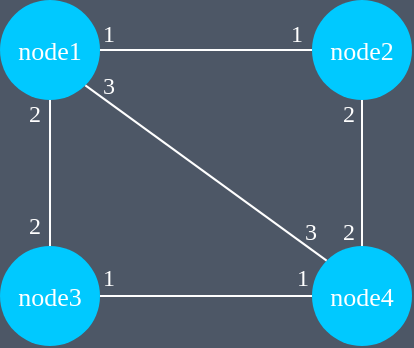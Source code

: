 <mxfile version="21.1.1" type="github" pages="3">
  <diagram name="[16] node filter 1" id="pvWRUb3LcCW5VKSxuSDr">
    <mxGraphModel dx="2074" dy="1131" grid="0" gridSize="1" guides="1" tooltips="1" connect="1" arrows="1" fold="1" page="1" pageScale="1" pageWidth="827" pageHeight="1169" background="#4d5766" math="0" shadow="0">
      <root>
        <mxCell id="0RnKNHwAsUr9od3VfgU4-0" />
        <mxCell id="0RnKNHwAsUr9od3VfgU4-1" parent="0RnKNHwAsUr9od3VfgU4-0" />
        <mxCell id="0RnKNHwAsUr9od3VfgU4-38" value="&lt;font color=&quot;#ffffff&quot; style=&quot;font-size: 13px;&quot;&gt;node1&lt;/font&gt;" style="ellipse;whiteSpace=wrap;html=1;aspect=fixed;rounded=1;gradientColor=none;fontFamily=Manrope;fontSize=13;fontColor=#BEC8D2;align=center;strokeColor=none;fillColor=#00C9FF;" parent="0RnKNHwAsUr9od3VfgU4-1" vertex="1">
          <mxGeometry x="243" y="397" width="50" height="50" as="geometry" />
        </mxCell>
        <mxCell id="6CZZYf4jvnfj5xoW1rf9-3" value="&lt;font color=&quot;#ffffff&quot; style=&quot;font-size: 13px;&quot;&gt;node2&lt;/font&gt;" style="ellipse;whiteSpace=wrap;html=1;aspect=fixed;rounded=1;gradientColor=none;fontFamily=Manrope;fontSize=13;fontColor=#BEC8D2;align=center;strokeColor=none;fillColor=#00C9FF;" parent="0RnKNHwAsUr9od3VfgU4-1" vertex="1">
          <mxGeometry x="399" y="397" width="50" height="50" as="geometry" />
        </mxCell>
        <mxCell id="6CZZYf4jvnfj5xoW1rf9-4" value="&lt;font color=&quot;#ffffff&quot; style=&quot;font-size: 13px;&quot;&gt;node3&lt;/font&gt;" style="ellipse;whiteSpace=wrap;html=1;aspect=fixed;rounded=1;gradientColor=none;fontFamily=Manrope;fontSize=13;fontColor=#BEC8D2;align=center;strokeColor=none;fillColor=#00C9FF;" parent="0RnKNHwAsUr9od3VfgU4-1" vertex="1">
          <mxGeometry x="243" y="520" width="50" height="50" as="geometry" />
        </mxCell>
        <mxCell id="6CZZYf4jvnfj5xoW1rf9-5" value="&lt;font color=&quot;#ffffff&quot; style=&quot;font-size: 13px;&quot;&gt;node4&lt;/font&gt;" style="ellipse;whiteSpace=wrap;html=1;aspect=fixed;rounded=1;gradientColor=none;fontFamily=Manrope;fontSize=13;fontColor=#BEC8D2;align=center;strokeColor=none;fillColor=#00C9FF;" parent="0RnKNHwAsUr9od3VfgU4-1" vertex="1">
          <mxGeometry x="399" y="520" width="50" height="50" as="geometry" />
        </mxCell>
        <mxCell id="6CZZYf4jvnfj5xoW1rf9-6" style="edgeStyle=none;rounded=0;orthogonalLoop=1;jettySize=auto;html=1;entryX=1;entryY=0.5;entryDx=0;entryDy=0;startArrow=none;startFill=0;endArrow=none;endFill=0;strokeColor=#FFFFFF;strokeWidth=1;fontFamily=Manrope;fontSize=10;fontColor=#BEC8D2;" parent="0RnKNHwAsUr9od3VfgU4-1" source="6CZZYf4jvnfj5xoW1rf9-3" target="0RnKNHwAsUr9od3VfgU4-38" edge="1">
          <mxGeometry relative="1" as="geometry">
            <mxPoint x="572" y="308" as="sourcePoint" />
            <mxPoint x="556" y="286" as="targetPoint" />
          </mxGeometry>
        </mxCell>
        <mxCell id="6CZZYf4jvnfj5xoW1rf9-7" style="edgeStyle=none;rounded=0;orthogonalLoop=1;jettySize=auto;html=1;entryX=1;entryY=1;entryDx=0;entryDy=0;startArrow=none;startFill=0;endArrow=none;endFill=0;strokeColor=#FFFFFF;strokeWidth=1;fontFamily=Manrope;fontSize=10;fontColor=#BEC8D2;exitX=0;exitY=0;exitDx=0;exitDy=0;" parent="0RnKNHwAsUr9od3VfgU4-1" source="6CZZYf4jvnfj5xoW1rf9-5" target="0RnKNHwAsUr9od3VfgU4-38" edge="1">
          <mxGeometry relative="1" as="geometry">
            <mxPoint x="400" y="423" as="sourcePoint" />
            <mxPoint x="294" y="423" as="targetPoint" />
          </mxGeometry>
        </mxCell>
        <mxCell id="6CZZYf4jvnfj5xoW1rf9-8" style="edgeStyle=none;rounded=0;orthogonalLoop=1;jettySize=auto;html=1;entryX=0.5;entryY=1;entryDx=0;entryDy=0;startArrow=none;startFill=0;endArrow=none;endFill=0;strokeColor=#FFFFFF;strokeWidth=1;fontFamily=Manrope;fontSize=10;fontColor=#BEC8D2;exitX=0.5;exitY=0;exitDx=0;exitDy=0;" parent="0RnKNHwAsUr9od3VfgU4-1" source="6CZZYf4jvnfj5xoW1rf9-5" target="6CZZYf4jvnfj5xoW1rf9-3" edge="1">
          <mxGeometry relative="1" as="geometry">
            <mxPoint x="407" y="528" as="sourcePoint" />
            <mxPoint x="287" y="441" as="targetPoint" />
          </mxGeometry>
        </mxCell>
        <mxCell id="6CZZYf4jvnfj5xoW1rf9-9" style="edgeStyle=none;rounded=0;orthogonalLoop=1;jettySize=auto;html=1;entryX=0.5;entryY=1;entryDx=0;entryDy=0;startArrow=none;startFill=0;endArrow=none;endFill=0;strokeColor=#FFFFFF;strokeWidth=1;fontFamily=Manrope;fontSize=10;fontColor=#BEC8D2;exitX=0.5;exitY=0;exitDx=0;exitDy=0;" parent="0RnKNHwAsUr9od3VfgU4-1" source="6CZZYf4jvnfj5xoW1rf9-4" target="0RnKNHwAsUr9od3VfgU4-38" edge="1">
          <mxGeometry relative="1" as="geometry">
            <mxPoint x="425" y="521" as="sourcePoint" />
            <mxPoint x="425" y="448" as="targetPoint" />
          </mxGeometry>
        </mxCell>
        <mxCell id="6CZZYf4jvnfj5xoW1rf9-10" style="edgeStyle=none;rounded=0;orthogonalLoop=1;jettySize=auto;html=1;entryX=0;entryY=0.5;entryDx=0;entryDy=0;startArrow=none;startFill=0;endArrow=none;endFill=0;strokeColor=#FFFFFF;strokeWidth=1;fontFamily=Manrope;fontSize=10;fontColor=#BEC8D2;exitX=1;exitY=0.5;exitDx=0;exitDy=0;" parent="0RnKNHwAsUr9od3VfgU4-1" source="6CZZYf4jvnfj5xoW1rf9-4" target="6CZZYf4jvnfj5xoW1rf9-5" edge="1">
          <mxGeometry relative="1" as="geometry">
            <mxPoint x="269" y="521" as="sourcePoint" />
            <mxPoint x="269" y="448" as="targetPoint" />
          </mxGeometry>
        </mxCell>
        <mxCell id="6CZZYf4jvnfj5xoW1rf9-11" value="1" style="text;html=1;align=center;verticalAlign=middle;resizable=0;points=[];autosize=1;strokeColor=none;fillColor=none;fontFamily=Google Sans;fontSource=https%3A%2F%2Ffonts.googleapis.com%2Fcss%3Ffamily%3DGoogle%2BSans;fontColor=#FFFFFF;" parent="0RnKNHwAsUr9od3VfgU4-1" vertex="1">
          <mxGeometry x="285" y="401" width="23" height="26" as="geometry" />
        </mxCell>
        <mxCell id="6CZZYf4jvnfj5xoW1rf9-12" value="1" style="text;html=1;align=center;verticalAlign=middle;resizable=0;points=[];autosize=1;strokeColor=none;fillColor=none;fontFamily=Google Sans;fontSource=https%3A%2F%2Ffonts.googleapis.com%2Fcss%3Ffamily%3DGoogle%2BSans;fontColor=#FFFFFF;" parent="0RnKNHwAsUr9od3VfgU4-1" vertex="1">
          <mxGeometry x="379" y="401" width="23" height="26" as="geometry" />
        </mxCell>
        <mxCell id="6CZZYf4jvnfj5xoW1rf9-13" value="1" style="text;html=1;align=center;verticalAlign=middle;resizable=0;points=[];autosize=1;strokeColor=none;fillColor=none;fontFamily=Google Sans;fontSource=https%3A%2F%2Ffonts.googleapis.com%2Fcss%3Ffamily%3DGoogle%2BSans;fontColor=#FFFFFF;" parent="0RnKNHwAsUr9od3VfgU4-1" vertex="1">
          <mxGeometry x="382" y="523" width="23" height="26" as="geometry" />
        </mxCell>
        <mxCell id="6CZZYf4jvnfj5xoW1rf9-14" value="1" style="text;html=1;align=center;verticalAlign=middle;resizable=0;points=[];autosize=1;strokeColor=none;fillColor=none;fontFamily=Google Sans;fontSource=https%3A%2F%2Ffonts.googleapis.com%2Fcss%3Ffamily%3DGoogle%2BSans;fontColor=#FFFFFF;" parent="0RnKNHwAsUr9od3VfgU4-1" vertex="1">
          <mxGeometry x="285" y="523" width="23" height="26" as="geometry" />
        </mxCell>
        <mxCell id="6CZZYf4jvnfj5xoW1rf9-15" value="2" style="text;html=1;align=center;verticalAlign=middle;resizable=0;points=[];autosize=1;strokeColor=none;fillColor=none;fontFamily=Google Sans;fontSource=https%3A%2F%2Ffonts.googleapis.com%2Fcss%3Ffamily%3DGoogle%2BSans;fontColor=#FFFFFF;" parent="0RnKNHwAsUr9od3VfgU4-1" vertex="1">
          <mxGeometry x="248" y="441" width="24" height="26" as="geometry" />
        </mxCell>
        <mxCell id="6CZZYf4jvnfj5xoW1rf9-16" value="2" style="text;html=1;align=center;verticalAlign=middle;resizable=0;points=[];autosize=1;strokeColor=none;fillColor=none;fontFamily=Google Sans;fontSource=https%3A%2F%2Ffonts.googleapis.com%2Fcss%3Ffamily%3DGoogle%2BSans;fontColor=#FFFFFF;" parent="0RnKNHwAsUr9od3VfgU4-1" vertex="1">
          <mxGeometry x="248" y="497" width="24" height="26" as="geometry" />
        </mxCell>
        <mxCell id="6CZZYf4jvnfj5xoW1rf9-17" value="2" style="text;html=1;align=center;verticalAlign=middle;resizable=0;points=[];autosize=1;strokeColor=none;fillColor=none;fontFamily=Google Sans;fontSource=https%3A%2F%2Ffonts.googleapis.com%2Fcss%3Ffamily%3DGoogle%2BSans;fontColor=#FFFFFF;" parent="0RnKNHwAsUr9od3VfgU4-1" vertex="1">
          <mxGeometry x="405" y="441" width="24" height="26" as="geometry" />
        </mxCell>
        <mxCell id="6CZZYf4jvnfj5xoW1rf9-18" value="2" style="text;html=1;align=center;verticalAlign=middle;resizable=0;points=[];autosize=1;strokeColor=none;fillColor=none;fontFamily=Google Sans;fontSource=https%3A%2F%2Ffonts.googleapis.com%2Fcss%3Ffamily%3DGoogle%2BSans;fontColor=#FFFFFF;" parent="0RnKNHwAsUr9od3VfgU4-1" vertex="1">
          <mxGeometry x="405" y="500" width="24" height="26" as="geometry" />
        </mxCell>
        <mxCell id="6CZZYf4jvnfj5xoW1rf9-19" value="3" style="text;html=1;align=center;verticalAlign=middle;resizable=0;points=[];autosize=1;strokeColor=none;fillColor=none;fontFamily=Google Sans;fontSource=https%3A%2F%2Ffonts.googleapis.com%2Fcss%3Ffamily%3DGoogle%2BSans;fontColor=#FFFFFF;" parent="0RnKNHwAsUr9od3VfgU4-1" vertex="1">
          <mxGeometry x="386" y="500" width="24" height="26" as="geometry" />
        </mxCell>
        <mxCell id="6CZZYf4jvnfj5xoW1rf9-20" value="3" style="text;html=1;align=center;verticalAlign=middle;resizable=0;points=[];autosize=1;strokeColor=none;fillColor=none;fontFamily=Google Sans;fontSource=https%3A%2F%2Ffonts.googleapis.com%2Fcss%3Ffamily%3DGoogle%2BSans;fontColor=#FFFFFF;" parent="0RnKNHwAsUr9od3VfgU4-1" vertex="1">
          <mxGeometry x="285" y="427" width="24" height="26" as="geometry" />
        </mxCell>
      </root>
    </mxGraphModel>
  </diagram>
  <diagram name="[17] node filter 2" id="S00xAZIsclvElcWbYxQN">
    <mxGraphModel dx="1121" dy="611" grid="0" gridSize="1" guides="1" tooltips="1" connect="1" arrows="1" fold="1" page="1" pageScale="1" pageWidth="827" pageHeight="1169" background="#4d5766" math="0" shadow="0">
      <root>
        <mxCell id="hhincp3eESJt6npmsFU6-0" />
        <mxCell id="hhincp3eESJt6npmsFU6-1" parent="hhincp3eESJt6npmsFU6-0" />
        <mxCell id="hhincp3eESJt6npmsFU6-2" value="&lt;font color=&quot;#ffffff&quot; style=&quot;font-size: 13px;&quot;&gt;node1&lt;/font&gt;" style="ellipse;whiteSpace=wrap;html=1;aspect=fixed;rounded=1;gradientColor=none;fontFamily=Manrope;fontSize=13;fontColor=#BEC8D2;align=center;strokeColor=none;fillColor=#00C9FF;" vertex="1" parent="hhincp3eESJt6npmsFU6-1">
          <mxGeometry x="243" y="397" width="50" height="50" as="geometry" />
        </mxCell>
        <mxCell id="hhincp3eESJt6npmsFU6-3" value="&lt;font color=&quot;#ffffff&quot; style=&quot;font-size: 13px;&quot;&gt;node2&lt;/font&gt;" style="ellipse;whiteSpace=wrap;html=1;aspect=fixed;rounded=1;gradientColor=none;fontFamily=Manrope;fontSize=13;fontColor=#BEC8D2;align=center;strokeColor=none;fillColor=#00C9FF;" vertex="1" parent="hhincp3eESJt6npmsFU6-1">
          <mxGeometry x="399" y="397" width="50" height="50" as="geometry" />
        </mxCell>
        <mxCell id="hhincp3eESJt6npmsFU6-4" value="&lt;font style=&quot;font-size: 13px;&quot;&gt;node3&lt;/font&gt;" style="ellipse;whiteSpace=wrap;html=1;aspect=fixed;rounded=1;gradientColor=none;fontFamily=Manrope;fontSize=13;fontColor=#495766;align=center;strokeColor=none;fillColor=#00C9FF;opacity=30;" vertex="1" parent="hhincp3eESJt6npmsFU6-1">
          <mxGeometry x="243" y="520" width="50" height="50" as="geometry" />
        </mxCell>
        <mxCell id="hhincp3eESJt6npmsFU6-5" value="&lt;font color=&quot;#ffffff&quot; style=&quot;font-size: 13px;&quot;&gt;node4&lt;/font&gt;" style="ellipse;whiteSpace=wrap;html=1;aspect=fixed;rounded=1;gradientColor=none;fontFamily=Manrope;fontSize=13;fontColor=#BEC8D2;align=center;strokeColor=none;fillColor=#00C9FF;" vertex="1" parent="hhincp3eESJt6npmsFU6-1">
          <mxGeometry x="399" y="520" width="50" height="50" as="geometry" />
        </mxCell>
        <mxCell id="hhincp3eESJt6npmsFU6-6" style="edgeStyle=none;rounded=0;orthogonalLoop=1;jettySize=auto;html=1;entryX=1;entryY=0.5;entryDx=0;entryDy=0;startArrow=none;startFill=0;endArrow=none;endFill=0;strokeColor=#FFFFFF;strokeWidth=1;fontFamily=Manrope;fontSize=10;fontColor=#BEC8D2;" edge="1" parent="hhincp3eESJt6npmsFU6-1" source="hhincp3eESJt6npmsFU6-3" target="hhincp3eESJt6npmsFU6-2">
          <mxGeometry relative="1" as="geometry">
            <mxPoint x="572" y="308" as="sourcePoint" />
            <mxPoint x="556" y="286" as="targetPoint" />
          </mxGeometry>
        </mxCell>
        <mxCell id="hhincp3eESJt6npmsFU6-7" style="edgeStyle=none;rounded=0;orthogonalLoop=1;jettySize=auto;html=1;entryX=1;entryY=1;entryDx=0;entryDy=0;startArrow=none;startFill=0;endArrow=none;endFill=0;strokeColor=#FFFFFF;strokeWidth=1;fontFamily=Manrope;fontSize=10;fontColor=#BEC8D2;exitX=0;exitY=0;exitDx=0;exitDy=0;" edge="1" parent="hhincp3eESJt6npmsFU6-1" source="hhincp3eESJt6npmsFU6-5" target="hhincp3eESJt6npmsFU6-2">
          <mxGeometry relative="1" as="geometry">
            <mxPoint x="400" y="423" as="sourcePoint" />
            <mxPoint x="294" y="423" as="targetPoint" />
          </mxGeometry>
        </mxCell>
        <mxCell id="hhincp3eESJt6npmsFU6-8" style="edgeStyle=none;rounded=0;orthogonalLoop=1;jettySize=auto;html=1;entryX=0.5;entryY=1;entryDx=0;entryDy=0;startArrow=none;startFill=0;endArrow=none;endFill=0;strokeColor=#FFFFFF;strokeWidth=1;fontFamily=Manrope;fontSize=10;fontColor=#BEC8D2;exitX=0.5;exitY=0;exitDx=0;exitDy=0;" edge="1" parent="hhincp3eESJt6npmsFU6-1" source="hhincp3eESJt6npmsFU6-5" target="hhincp3eESJt6npmsFU6-3">
          <mxGeometry relative="1" as="geometry">
            <mxPoint x="407" y="528" as="sourcePoint" />
            <mxPoint x="287" y="441" as="targetPoint" />
          </mxGeometry>
        </mxCell>
        <mxCell id="hhincp3eESJt6npmsFU6-9" style="edgeStyle=none;rounded=0;orthogonalLoop=1;jettySize=auto;html=1;entryX=0.5;entryY=1;entryDx=0;entryDy=0;startArrow=none;startFill=0;endArrow=none;endFill=0;strokeColor=#CCCCCC;strokeWidth=1;fontFamily=Manrope;fontSize=10;fontColor=#BEC8D2;exitX=0.5;exitY=0;exitDx=0;exitDy=0;opacity=50;" edge="1" parent="hhincp3eESJt6npmsFU6-1" source="hhincp3eESJt6npmsFU6-4" target="hhincp3eESJt6npmsFU6-2">
          <mxGeometry relative="1" as="geometry">
            <mxPoint x="425" y="521" as="sourcePoint" />
            <mxPoint x="425" y="448" as="targetPoint" />
          </mxGeometry>
        </mxCell>
        <mxCell id="hhincp3eESJt6npmsFU6-10" style="edgeStyle=none;rounded=0;orthogonalLoop=1;jettySize=auto;html=1;entryX=0;entryY=0.5;entryDx=0;entryDy=0;startArrow=none;startFill=0;endArrow=none;endFill=0;strokeColor=#CCCCCC;strokeWidth=1;fontFamily=Manrope;fontSize=10;fontColor=#BEC8D2;exitX=1;exitY=0.5;exitDx=0;exitDy=0;opacity=50;" edge="1" parent="hhincp3eESJt6npmsFU6-1" source="hhincp3eESJt6npmsFU6-4" target="hhincp3eESJt6npmsFU6-5">
          <mxGeometry relative="1" as="geometry">
            <mxPoint x="269" y="521" as="sourcePoint" />
            <mxPoint x="269" y="448" as="targetPoint" />
          </mxGeometry>
        </mxCell>
        <mxCell id="hhincp3eESJt6npmsFU6-11" value="1" style="text;html=1;align=center;verticalAlign=middle;resizable=0;points=[];autosize=1;strokeColor=none;fillColor=none;fontFamily=Google Sans;fontSource=https%3A%2F%2Ffonts.googleapis.com%2Fcss%3Ffamily%3DGoogle%2BSans;fontColor=#FFFFFF;" vertex="1" parent="hhincp3eESJt6npmsFU6-1">
          <mxGeometry x="285" y="401" width="23" height="26" as="geometry" />
        </mxCell>
        <mxCell id="hhincp3eESJt6npmsFU6-12" value="1" style="text;html=1;align=center;verticalAlign=middle;resizable=0;points=[];autosize=1;strokeColor=none;fillColor=none;fontFamily=Google Sans;fontSource=https%3A%2F%2Ffonts.googleapis.com%2Fcss%3Ffamily%3DGoogle%2BSans;fontColor=#FFFFFF;" vertex="1" parent="hhincp3eESJt6npmsFU6-1">
          <mxGeometry x="379" y="401" width="23" height="26" as="geometry" />
        </mxCell>
        <mxCell id="hhincp3eESJt6npmsFU6-13" value="1" style="text;html=1;align=center;verticalAlign=middle;resizable=0;points=[];autosize=1;strokeColor=none;fillColor=none;fontFamily=Google Sans;fontSource=https%3A%2F%2Ffonts.googleapis.com%2Fcss%3Ffamily%3DGoogle%2BSans;fontColor=#CCCCCC;textOpacity=50;" vertex="1" parent="hhincp3eESJt6npmsFU6-1">
          <mxGeometry x="382" y="523" width="23" height="26" as="geometry" />
        </mxCell>
        <mxCell id="hhincp3eESJt6npmsFU6-14" value="1" style="text;html=1;align=center;verticalAlign=middle;resizable=0;points=[];autosize=1;strokeColor=none;fillColor=none;fontFamily=Google Sans;fontSource=https%3A%2F%2Ffonts.googleapis.com%2Fcss%3Ffamily%3DGoogle%2BSans;fontColor=#CCCCCC;textOpacity=50;" vertex="1" parent="hhincp3eESJt6npmsFU6-1">
          <mxGeometry x="285" y="523" width="23" height="26" as="geometry" />
        </mxCell>
        <mxCell id="hhincp3eESJt6npmsFU6-15" value="2" style="text;html=1;align=center;verticalAlign=middle;resizable=0;points=[];autosize=1;strokeColor=none;fillColor=none;fontFamily=Google Sans;fontSource=https%3A%2F%2Ffonts.googleapis.com%2Fcss%3Ffamily%3DGoogle%2BSans;fontColor=#CCCCCC;textOpacity=50;" vertex="1" parent="hhincp3eESJt6npmsFU6-1">
          <mxGeometry x="248" y="441" width="24" height="26" as="geometry" />
        </mxCell>
        <mxCell id="hhincp3eESJt6npmsFU6-16" value="2" style="text;html=1;align=center;verticalAlign=middle;resizable=0;points=[];autosize=1;strokeColor=none;fillColor=none;fontFamily=Google Sans;fontSource=https%3A%2F%2Ffonts.googleapis.com%2Fcss%3Ffamily%3DGoogle%2BSans;fontColor=#CCCCCC;textOpacity=50;" vertex="1" parent="hhincp3eESJt6npmsFU6-1">
          <mxGeometry x="248" y="497" width="24" height="26" as="geometry" />
        </mxCell>
        <mxCell id="hhincp3eESJt6npmsFU6-17" value="2" style="text;html=1;align=center;verticalAlign=middle;resizable=0;points=[];autosize=1;strokeColor=none;fillColor=none;fontFamily=Google Sans;fontSource=https%3A%2F%2Ffonts.googleapis.com%2Fcss%3Ffamily%3DGoogle%2BSans;fontColor=#FFFFFF;" vertex="1" parent="hhincp3eESJt6npmsFU6-1">
          <mxGeometry x="405" y="441" width="24" height="26" as="geometry" />
        </mxCell>
        <mxCell id="hhincp3eESJt6npmsFU6-18" value="2" style="text;html=1;align=center;verticalAlign=middle;resizable=0;points=[];autosize=1;strokeColor=none;fillColor=none;fontFamily=Google Sans;fontSource=https%3A%2F%2Ffonts.googleapis.com%2Fcss%3Ffamily%3DGoogle%2BSans;fontColor=#FFFFFF;" vertex="1" parent="hhincp3eESJt6npmsFU6-1">
          <mxGeometry x="405" y="500" width="24" height="26" as="geometry" />
        </mxCell>
        <mxCell id="hhincp3eESJt6npmsFU6-19" value="3" style="text;html=1;align=center;verticalAlign=middle;resizable=0;points=[];autosize=1;strokeColor=none;fillColor=none;fontFamily=Google Sans;fontSource=https%3A%2F%2Ffonts.googleapis.com%2Fcss%3Ffamily%3DGoogle%2BSans;fontColor=#FFFFFF;" vertex="1" parent="hhincp3eESJt6npmsFU6-1">
          <mxGeometry x="386" y="500" width="24" height="26" as="geometry" />
        </mxCell>
        <mxCell id="hhincp3eESJt6npmsFU6-20" value="3" style="text;html=1;align=center;verticalAlign=middle;resizable=0;points=[];autosize=1;strokeColor=none;fillColor=none;fontFamily=Google Sans;fontSource=https%3A%2F%2Ffonts.googleapis.com%2Fcss%3Ffamily%3DGoogle%2BSans;fontColor=#FFFFFF;" vertex="1" parent="hhincp3eESJt6npmsFU6-1">
          <mxGeometry x="285" y="427" width="24" height="26" as="geometry" />
        </mxCell>
        <mxCell id="PB9OCWHRpvLqLGvSzezC-0" value="--node-filter &lt;b&gt;node1&lt;/b&gt;,&lt;b&gt;node2&lt;/b&gt;,&lt;b&gt;node4&lt;/b&gt;" style="text;html=1;align=center;verticalAlign=middle;resizable=0;points=[];autosize=1;strokeColor=none;fillColor=none;fontFamily=Fira Code;fontSource=https%3A%2F%2Ffonts.googleapis.com%2Fcss%3Ffamily%3DFira%2BCode;fontColor=#FFFFFF;" vertex="1" parent="hhincp3eESJt6npmsFU6-1">
          <mxGeometry x="226" y="346" width="241" height="26" as="geometry" />
        </mxCell>
      </root>
    </mxGraphModel>
  </diagram>
  <diagram name="[18] node filter 3" id="W84hrAzT_lhGsKiqPfz2">
    <mxGraphModel dx="1121" dy="611" grid="0" gridSize="1" guides="1" tooltips="1" connect="1" arrows="1" fold="1" page="1" pageScale="1" pageWidth="827" pageHeight="1169" background="#4d5766" math="0" shadow="0">
      <root>
        <mxCell id="aF0LSbfGYRAg3GMymmwZ-0" />
        <mxCell id="aF0LSbfGYRAg3GMymmwZ-1" parent="aF0LSbfGYRAg3GMymmwZ-0" />
        <mxCell id="aF0LSbfGYRAg3GMymmwZ-2" value="&lt;font color=&quot;#ffffff&quot; style=&quot;font-size: 13px;&quot;&gt;node1&lt;/font&gt;" style="ellipse;whiteSpace=wrap;html=1;aspect=fixed;rounded=1;gradientColor=none;fontFamily=Manrope;fontSize=13;fontColor=#BEC8D2;align=center;strokeColor=none;fillColor=#00C9FF;" vertex="1" parent="aF0LSbfGYRAg3GMymmwZ-1">
          <mxGeometry x="243" y="397" width="50" height="50" as="geometry" />
        </mxCell>
        <mxCell id="aF0LSbfGYRAg3GMymmwZ-3" value="&lt;font color=&quot;#ffffff&quot; style=&quot;font-size: 13px;&quot;&gt;node2&lt;/font&gt;" style="ellipse;whiteSpace=wrap;html=1;aspect=fixed;rounded=1;gradientColor=none;fontFamily=Manrope;fontSize=13;fontColor=#BEC8D2;align=center;strokeColor=none;fillColor=#00C9FF;" vertex="1" parent="aF0LSbfGYRAg3GMymmwZ-1">
          <mxGeometry x="399" y="397" width="50" height="50" as="geometry" />
        </mxCell>
        <mxCell id="aF0LSbfGYRAg3GMymmwZ-4" value="&lt;font style=&quot;font-size: 13px;&quot;&gt;node3&lt;/font&gt;" style="ellipse;whiteSpace=wrap;html=1;aspect=fixed;rounded=1;gradientColor=none;fontFamily=Manrope;fontSize=13;fontColor=#495766;align=center;strokeColor=none;fillColor=#00C9FF;opacity=30;" vertex="1" parent="aF0LSbfGYRAg3GMymmwZ-1">
          <mxGeometry x="243" y="520" width="50" height="50" as="geometry" />
        </mxCell>
        <mxCell id="aF0LSbfGYRAg3GMymmwZ-5" value="&lt;font style=&quot;font-size: 13px;&quot;&gt;node4&lt;/font&gt;" style="ellipse;whiteSpace=wrap;html=1;aspect=fixed;rounded=1;gradientColor=none;fontFamily=Manrope;fontSize=13;fontColor=#495766;align=center;strokeColor=none;fillColor=#00C9FF;opacity=30;" vertex="1" parent="aF0LSbfGYRAg3GMymmwZ-1">
          <mxGeometry x="399" y="520" width="50" height="50" as="geometry" />
        </mxCell>
        <mxCell id="aF0LSbfGYRAg3GMymmwZ-6" style="edgeStyle=none;rounded=0;orthogonalLoop=1;jettySize=auto;html=1;entryX=1;entryY=0.5;entryDx=0;entryDy=0;startArrow=none;startFill=0;endArrow=none;endFill=0;strokeColor=#FFFFFF;strokeWidth=1;fontFamily=Manrope;fontSize=10;fontColor=#BEC8D2;" edge="1" parent="aF0LSbfGYRAg3GMymmwZ-1" source="aF0LSbfGYRAg3GMymmwZ-3" target="aF0LSbfGYRAg3GMymmwZ-2">
          <mxGeometry relative="1" as="geometry">
            <mxPoint x="572" y="308" as="sourcePoint" />
            <mxPoint x="556" y="286" as="targetPoint" />
          </mxGeometry>
        </mxCell>
        <mxCell id="aF0LSbfGYRAg3GMymmwZ-7" style="edgeStyle=none;rounded=0;orthogonalLoop=1;jettySize=auto;html=1;entryX=1;entryY=1;entryDx=0;entryDy=0;startArrow=none;startFill=0;endArrow=none;endFill=0;strokeColor=#CCCCCC;strokeWidth=1;fontFamily=Manrope;fontSize=10;fontColor=#BEC8D2;exitX=0;exitY=0;exitDx=0;exitDy=0;opacity=50;" edge="1" parent="aF0LSbfGYRAg3GMymmwZ-1" source="aF0LSbfGYRAg3GMymmwZ-5" target="aF0LSbfGYRAg3GMymmwZ-2">
          <mxGeometry relative="1" as="geometry">
            <mxPoint x="400" y="423" as="sourcePoint" />
            <mxPoint x="294" y="423" as="targetPoint" />
          </mxGeometry>
        </mxCell>
        <mxCell id="aF0LSbfGYRAg3GMymmwZ-8" style="edgeStyle=none;rounded=0;orthogonalLoop=1;jettySize=auto;html=1;entryX=0.5;entryY=1;entryDx=0;entryDy=0;startArrow=none;startFill=0;endArrow=none;endFill=0;strokeColor=#CCCCCC;strokeWidth=1;fontFamily=Manrope;fontSize=10;fontColor=#BEC8D2;exitX=0.5;exitY=0;exitDx=0;exitDy=0;opacity=50;" edge="1" parent="aF0LSbfGYRAg3GMymmwZ-1" source="aF0LSbfGYRAg3GMymmwZ-5" target="aF0LSbfGYRAg3GMymmwZ-3">
          <mxGeometry relative="1" as="geometry">
            <mxPoint x="407" y="528" as="sourcePoint" />
            <mxPoint x="287" y="441" as="targetPoint" />
          </mxGeometry>
        </mxCell>
        <mxCell id="aF0LSbfGYRAg3GMymmwZ-9" style="edgeStyle=none;rounded=0;orthogonalLoop=1;jettySize=auto;html=1;entryX=0.5;entryY=1;entryDx=0;entryDy=0;startArrow=none;startFill=0;endArrow=none;endFill=0;strokeColor=#CCCCCC;strokeWidth=1;fontFamily=Manrope;fontSize=10;fontColor=#BEC8D2;exitX=0.5;exitY=0;exitDx=0;exitDy=0;opacity=50;" edge="1" parent="aF0LSbfGYRAg3GMymmwZ-1" source="aF0LSbfGYRAg3GMymmwZ-4" target="aF0LSbfGYRAg3GMymmwZ-2">
          <mxGeometry relative="1" as="geometry">
            <mxPoint x="425" y="521" as="sourcePoint" />
            <mxPoint x="425" y="448" as="targetPoint" />
          </mxGeometry>
        </mxCell>
        <mxCell id="aF0LSbfGYRAg3GMymmwZ-10" style="edgeStyle=none;rounded=0;orthogonalLoop=1;jettySize=auto;html=1;entryX=0;entryY=0.5;entryDx=0;entryDy=0;startArrow=none;startFill=0;endArrow=none;endFill=0;strokeColor=#CCCCCC;strokeWidth=1;fontFamily=Manrope;fontSize=10;fontColor=#BEC8D2;exitX=1;exitY=0.5;exitDx=0;exitDy=0;opacity=50;" edge="1" parent="aF0LSbfGYRAg3GMymmwZ-1" source="aF0LSbfGYRAg3GMymmwZ-4" target="aF0LSbfGYRAg3GMymmwZ-5">
          <mxGeometry relative="1" as="geometry">
            <mxPoint x="269" y="521" as="sourcePoint" />
            <mxPoint x="269" y="448" as="targetPoint" />
          </mxGeometry>
        </mxCell>
        <mxCell id="aF0LSbfGYRAg3GMymmwZ-11" value="1" style="text;html=1;align=center;verticalAlign=middle;resizable=0;points=[];autosize=1;strokeColor=none;fillColor=none;fontFamily=Google Sans;fontSource=https%3A%2F%2Ffonts.googleapis.com%2Fcss%3Ffamily%3DGoogle%2BSans;fontColor=#FFFFFF;" vertex="1" parent="aF0LSbfGYRAg3GMymmwZ-1">
          <mxGeometry x="285" y="401" width="23" height="26" as="geometry" />
        </mxCell>
        <mxCell id="aF0LSbfGYRAg3GMymmwZ-12" value="1" style="text;html=1;align=center;verticalAlign=middle;resizable=0;points=[];autosize=1;strokeColor=none;fillColor=none;fontFamily=Google Sans;fontSource=https%3A%2F%2Ffonts.googleapis.com%2Fcss%3Ffamily%3DGoogle%2BSans;fontColor=#FFFFFF;" vertex="1" parent="aF0LSbfGYRAg3GMymmwZ-1">
          <mxGeometry x="379" y="401" width="23" height="26" as="geometry" />
        </mxCell>
        <mxCell id="aF0LSbfGYRAg3GMymmwZ-13" value="1" style="text;html=1;align=center;verticalAlign=middle;resizable=0;points=[];autosize=1;strokeColor=none;fillColor=none;fontFamily=Google Sans;fontSource=https%3A%2F%2Ffonts.googleapis.com%2Fcss%3Ffamily%3DGoogle%2BSans;fontColor=#CCCCCC;textOpacity=50;" vertex="1" parent="aF0LSbfGYRAg3GMymmwZ-1">
          <mxGeometry x="382" y="523" width="23" height="26" as="geometry" />
        </mxCell>
        <mxCell id="aF0LSbfGYRAg3GMymmwZ-14" value="1" style="text;html=1;align=center;verticalAlign=middle;resizable=0;points=[];autosize=1;strokeColor=none;fillColor=none;fontFamily=Google Sans;fontSource=https%3A%2F%2Ffonts.googleapis.com%2Fcss%3Ffamily%3DGoogle%2BSans;fontColor=#CCCCCC;textOpacity=50;" vertex="1" parent="aF0LSbfGYRAg3GMymmwZ-1">
          <mxGeometry x="285" y="523" width="23" height="26" as="geometry" />
        </mxCell>
        <mxCell id="aF0LSbfGYRAg3GMymmwZ-15" value="2" style="text;html=1;align=center;verticalAlign=middle;resizable=0;points=[];autosize=1;strokeColor=none;fillColor=none;fontFamily=Google Sans;fontSource=https%3A%2F%2Ffonts.googleapis.com%2Fcss%3Ffamily%3DGoogle%2BSans;fontColor=#CCCCCC;textOpacity=50;" vertex="1" parent="aF0LSbfGYRAg3GMymmwZ-1">
          <mxGeometry x="248" y="441" width="24" height="26" as="geometry" />
        </mxCell>
        <mxCell id="aF0LSbfGYRAg3GMymmwZ-16" value="2" style="text;html=1;align=center;verticalAlign=middle;resizable=0;points=[];autosize=1;strokeColor=none;fillColor=none;fontFamily=Google Sans;fontSource=https%3A%2F%2Ffonts.googleapis.com%2Fcss%3Ffamily%3DGoogle%2BSans;fontColor=#CCCCCC;textOpacity=50;" vertex="1" parent="aF0LSbfGYRAg3GMymmwZ-1">
          <mxGeometry x="248" y="497" width="24" height="26" as="geometry" />
        </mxCell>
        <mxCell id="aF0LSbfGYRAg3GMymmwZ-17" value="2" style="text;html=1;align=center;verticalAlign=middle;resizable=0;points=[];autosize=1;strokeColor=none;fillColor=none;fontFamily=Google Sans;fontSource=https%3A%2F%2Ffonts.googleapis.com%2Fcss%3Ffamily%3DGoogle%2BSans;fontColor=#CCCCCC;textOpacity=50;" vertex="1" parent="aF0LSbfGYRAg3GMymmwZ-1">
          <mxGeometry x="405" y="441" width="24" height="26" as="geometry" />
        </mxCell>
        <mxCell id="aF0LSbfGYRAg3GMymmwZ-18" value="2" style="text;html=1;align=center;verticalAlign=middle;resizable=0;points=[];autosize=1;strokeColor=none;fillColor=none;fontFamily=Google Sans;fontSource=https%3A%2F%2Ffonts.googleapis.com%2Fcss%3Ffamily%3DGoogle%2BSans;fontColor=#CCCCCC;textOpacity=50;" vertex="1" parent="aF0LSbfGYRAg3GMymmwZ-1">
          <mxGeometry x="405" y="500" width="24" height="26" as="geometry" />
        </mxCell>
        <mxCell id="aF0LSbfGYRAg3GMymmwZ-19" value="3" style="text;html=1;align=center;verticalAlign=middle;resizable=0;points=[];autosize=1;strokeColor=none;fillColor=none;fontFamily=Google Sans;fontSource=https%3A%2F%2Ffonts.googleapis.com%2Fcss%3Ffamily%3DGoogle%2BSans;fontColor=#CCCCCC;textOpacity=50;" vertex="1" parent="aF0LSbfGYRAg3GMymmwZ-1">
          <mxGeometry x="386" y="500" width="24" height="26" as="geometry" />
        </mxCell>
        <mxCell id="aF0LSbfGYRAg3GMymmwZ-20" value="3" style="text;html=1;align=center;verticalAlign=middle;resizable=0;points=[];autosize=1;strokeColor=none;fillColor=none;fontFamily=Google Sans;fontSource=https%3A%2F%2Ffonts.googleapis.com%2Fcss%3Ffamily%3DGoogle%2BSans;fontColor=#CCCCCC;textOpacity=50;" vertex="1" parent="aF0LSbfGYRAg3GMymmwZ-1">
          <mxGeometry x="285" y="427" width="24" height="26" as="geometry" />
        </mxCell>
        <mxCell id="aF0LSbfGYRAg3GMymmwZ-21" value="--node-filter &lt;b&gt;node1&lt;/b&gt;,&lt;b&gt;node2&lt;/b&gt;" style="text;html=1;align=center;verticalAlign=middle;resizable=0;points=[];autosize=1;strokeColor=none;fillColor=none;fontFamily=Fira Code;fontSource=https%3A%2F%2Ffonts.googleapis.com%2Fcss%3Ffamily%3DFira%2BCode;fontColor=#FFFFFF;" vertex="1" parent="aF0LSbfGYRAg3GMymmwZ-1">
          <mxGeometry x="243" y="349" width="198" height="26" as="geometry" />
        </mxCell>
      </root>
    </mxGraphModel>
  </diagram>
</mxfile>
